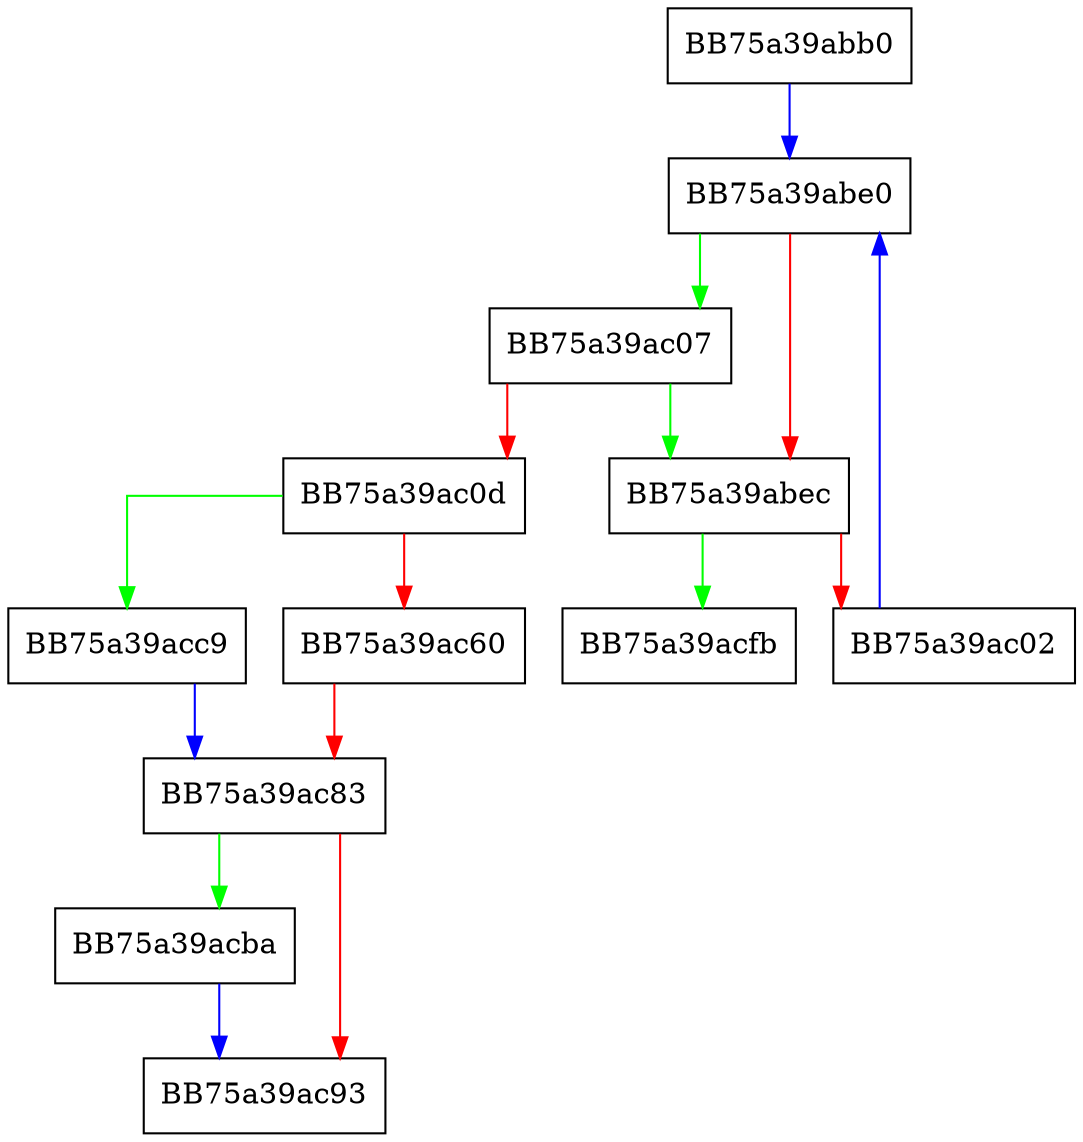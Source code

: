 digraph _Growmap {
  node [shape="box"];
  graph [splines=ortho];
  BB75a39abb0 -> BB75a39abe0 [color="blue"];
  BB75a39abe0 -> BB75a39ac07 [color="green"];
  BB75a39abe0 -> BB75a39abec [color="red"];
  BB75a39abec -> BB75a39acfb [color="green"];
  BB75a39abec -> BB75a39ac02 [color="red"];
  BB75a39ac02 -> BB75a39abe0 [color="blue"];
  BB75a39ac07 -> BB75a39abec [color="green"];
  BB75a39ac07 -> BB75a39ac0d [color="red"];
  BB75a39ac0d -> BB75a39acc9 [color="green"];
  BB75a39ac0d -> BB75a39ac60 [color="red"];
  BB75a39ac60 -> BB75a39ac83 [color="red"];
  BB75a39ac83 -> BB75a39acba [color="green"];
  BB75a39ac83 -> BB75a39ac93 [color="red"];
  BB75a39acba -> BB75a39ac93 [color="blue"];
  BB75a39acc9 -> BB75a39ac83 [color="blue"];
}